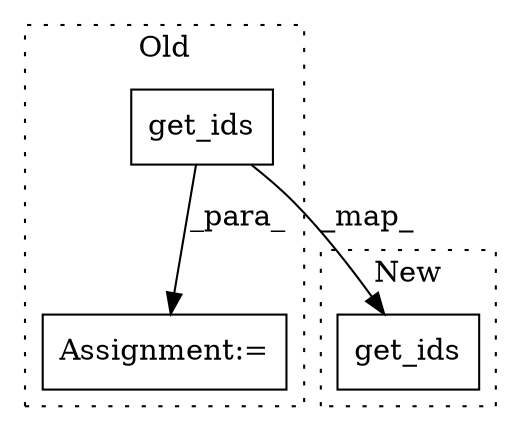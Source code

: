 digraph G {
subgraph cluster0 {
1 [label="get_ids" a="32" s="18310" l="9" shape="box"];
3 [label="Assignment:=" a="7" s="18409" l="1" shape="box"];
label = "Old";
style="dotted";
}
subgraph cluster1 {
2 [label="get_ids" a="32" s="18283" l="9" shape="box"];
label = "New";
style="dotted";
}
1 -> 2 [label="_map_"];
1 -> 3 [label="_para_"];
}